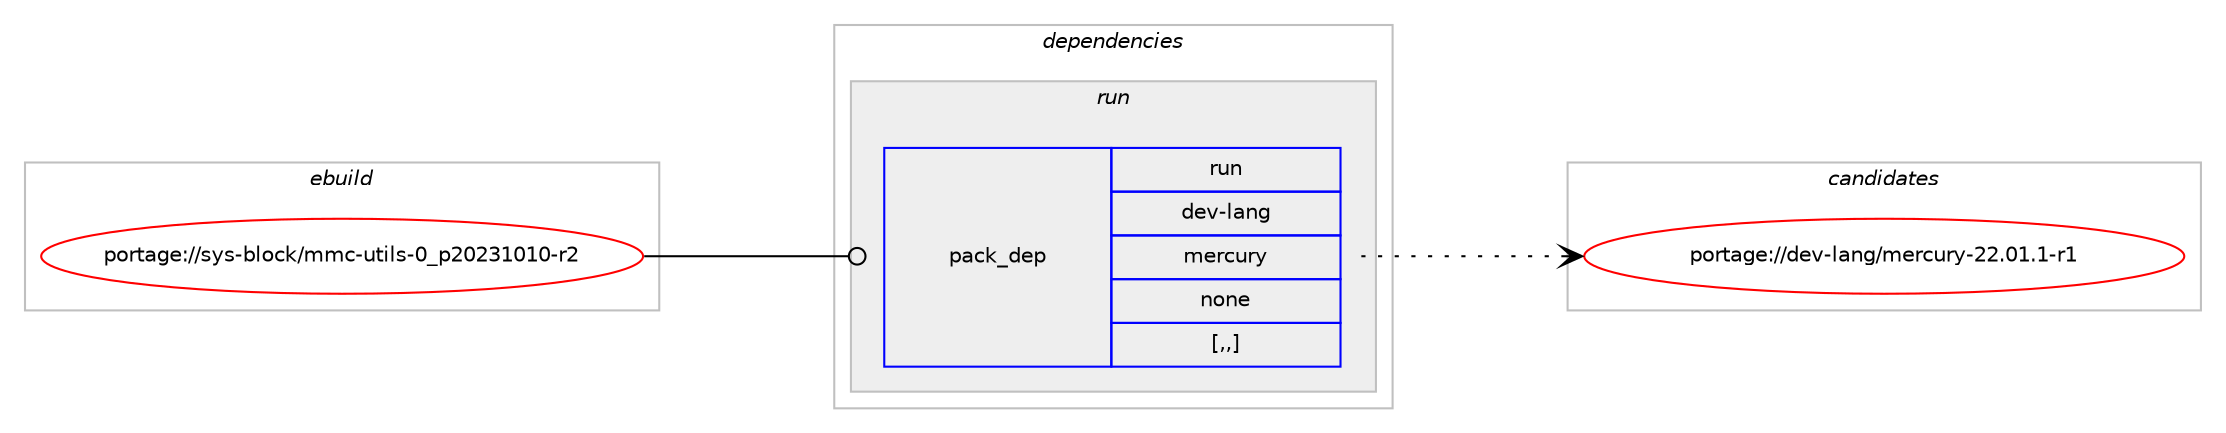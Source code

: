 digraph prolog {

# *************
# Graph options
# *************

newrank=true;
concentrate=true;
compound=true;
graph [rankdir=LR,fontname=Helvetica,fontsize=10,ranksep=1.5];#, ranksep=2.5, nodesep=0.2];
edge  [arrowhead=vee];
node  [fontname=Helvetica,fontsize=10];

# **********
# The ebuild
# **********

subgraph cluster_leftcol {
color=gray;
label=<<i>ebuild</i>>;
id [label="portage://sys-block/mmc-utils-0_p20231010-r2", color=red, width=4, href="../sys-block/mmc-utils-0_p20231010-r2.svg"];
}

# ****************
# The dependencies
# ****************

subgraph cluster_midcol {
color=gray;
label=<<i>dependencies</i>>;
subgraph cluster_compile {
fillcolor="#eeeeee";
style=filled;
label=<<i>compile</i>>;
}
subgraph cluster_compileandrun {
fillcolor="#eeeeee";
style=filled;
label=<<i>compile and run</i>>;
}
subgraph cluster_run {
fillcolor="#eeeeee";
style=filled;
label=<<i>run</i>>;
subgraph pack311515 {
dependency428087 [label=<<TABLE BORDER="0" CELLBORDER="1" CELLSPACING="0" CELLPADDING="4" WIDTH="220"><TR><TD ROWSPAN="6" CELLPADDING="30">pack_dep</TD></TR><TR><TD WIDTH="110">run</TD></TR><TR><TD>dev-lang</TD></TR><TR><TD>mercury</TD></TR><TR><TD>none</TD></TR><TR><TD>[,,]</TD></TR></TABLE>>, shape=none, color=blue];
}
id:e -> dependency428087:w [weight=20,style="solid",arrowhead="odot"];
}
}

# **************
# The candidates
# **************

subgraph cluster_choices {
rank=same;
color=gray;
label=<<i>candidates</i>>;

subgraph choice311515 {
color=black;
nodesep=1;
choice1001011184510897110103471091011149911711412145505046484946494511449 [label="portage://dev-lang/mercury-22.01.1-r1", color=red, width=4,href="../dev-lang/mercury-22.01.1-r1.svg"];
dependency428087:e -> choice1001011184510897110103471091011149911711412145505046484946494511449:w [style=dotted,weight="100"];
}
}

}
